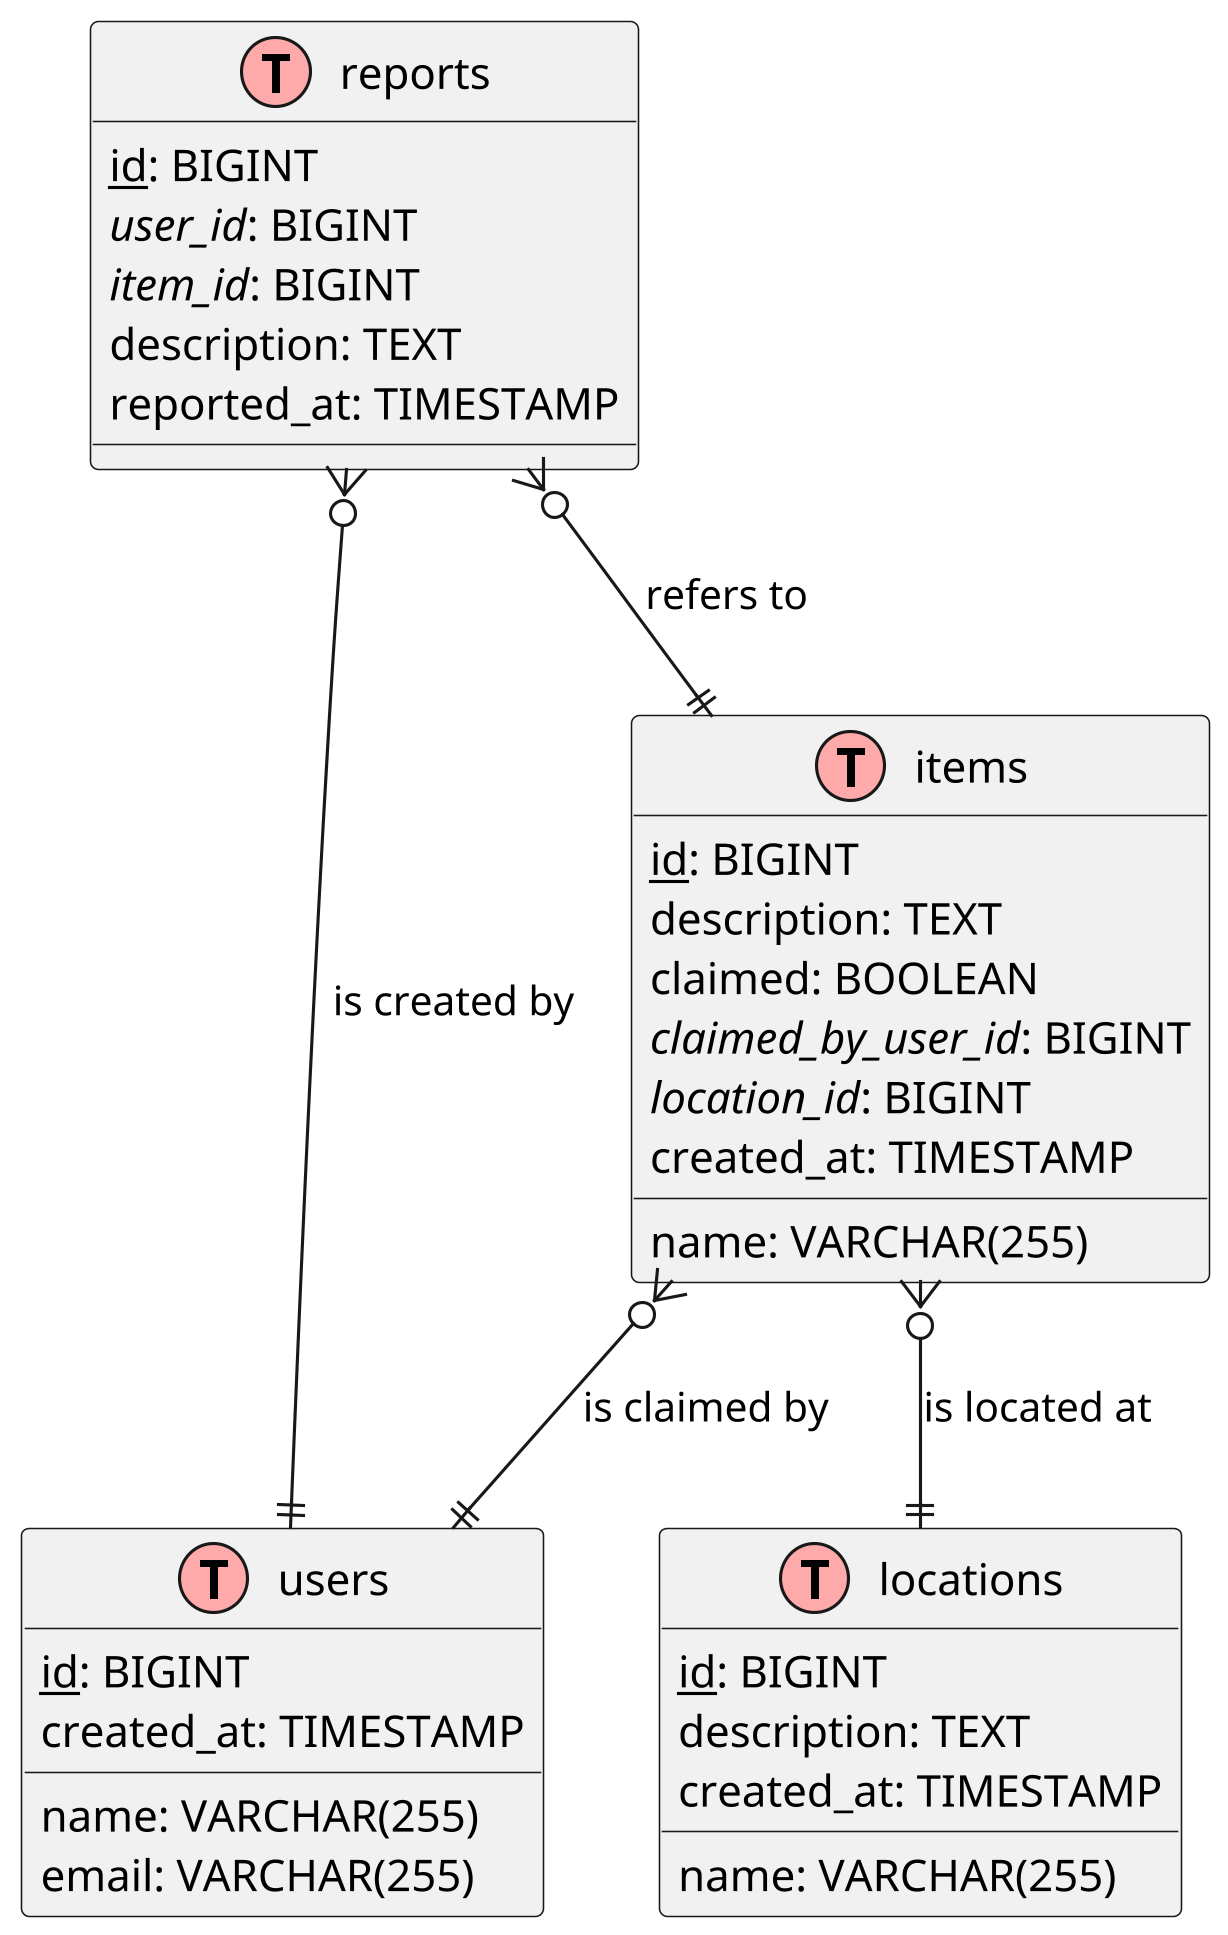 @startuml
skinparam dpi 300

!define Table(name,desc) class name as "desc" << (T,#FFAAAA) >>
!define primaryKey(field) <u>field</u>
!define foreignKey(field) <i>field</i>

Table(users, "users") {
  primaryKey(id): BIGINT
  name: VARCHAR(255)
  email: VARCHAR(255)
  created_at: TIMESTAMP
}

Table(locations, "locations") {
  primaryKey(id): BIGINT
  name: VARCHAR(255)
  description: TEXT
  created_at: TIMESTAMP
}

Table(items, "items") {
  primaryKey(id): BIGINT
  name: VARCHAR(255)
  description: TEXT
  claimed: BOOLEAN
  foreignKey(claimed_by_user_id): BIGINT
  foreignKey(location_id): BIGINT
  created_at: TIMESTAMP
}

Table(reports, "reports") {
  primaryKey(id): BIGINT
  foreignKey(user_id): BIGINT
  foreignKey(item_id): BIGINT
  description: TEXT
  reported_at: TIMESTAMP
}

' Relationships
reports }o--|| users : is created by
items }o--|| locations : is located at
reports }o--|| items : refers to
items }o--|| users : is claimed by

@enduml
